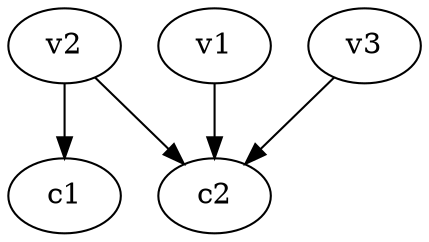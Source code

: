 strict digraph  {
c1;
c2;
v1;
v2;
v3;
v1 -> c2  [weight=1];
v2 -> c2  [weight=1];
v2 -> c1  [weight=1];
v3 -> c2  [weight=1];
}
